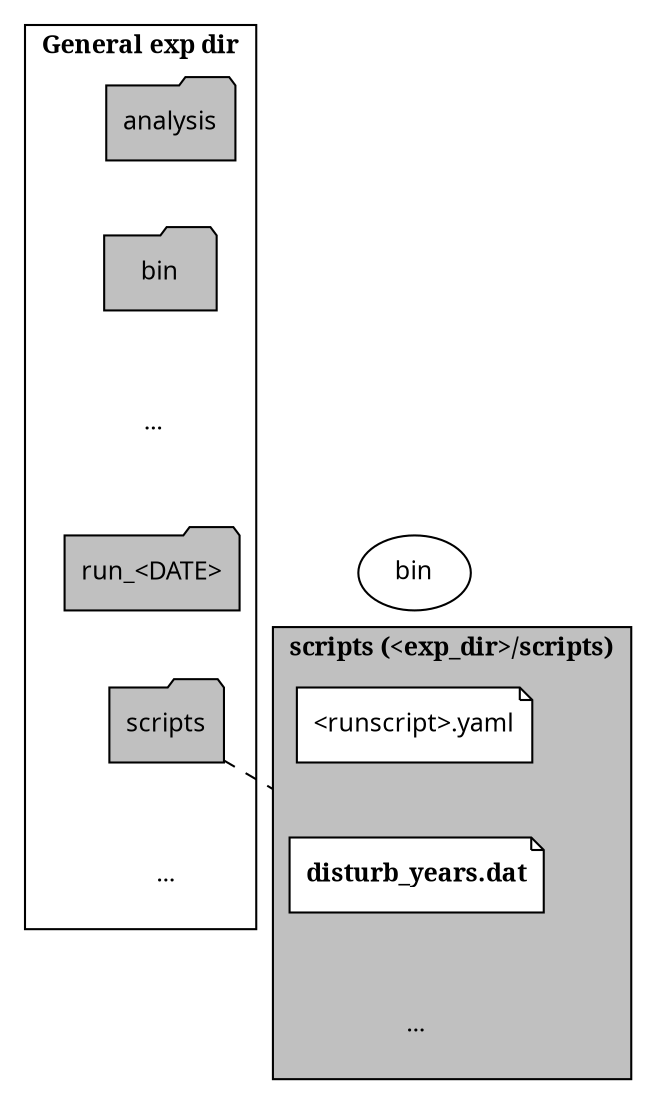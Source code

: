digraph "echam_disturbance" {
    # size="10.0";
    graph [fontname="Verdana", fontsize="12"];
    node [fontname="Verdana", fontsize="12"];
    edge [fontname="Sans", fontsize="12"];
    rankdir="TB";
    compound=true;

    # GENERAL FOLDER SUBGROUP
    subgraph cluster0
    {
        label="General exp dir";
        node [style=filled];
        fontname="bold";
        color=black;

        # SUBFOLDERS
        ane [label="analysis", shape="folder", fillcolor="gray", style=filled];
        bie [label="bin", shape="folder", fillcolor="gray", style=filled];
        dt1 [label="...", shape="none", size=15, fillcolor="white"];
        rue [label="run_<DATE>", shape="folder", fillcolor="gray", style=filled];
        sce [label="scripts", shape="folder", fillcolor="gray", style=filled];
        dt2 [label="...", shape="none", size=15, fillcolor="white"];

        # VERTICAL ALIGNMENT OF SUBFOLDERS
        ane -> bie -> dt1 -> rue -> sce -> dt2[style=invis];
    }

    # SCRIPS FOLDER SUBGROUP
    subgraph cluster1
    {
        label="scripts (<exp_dir>/scripts)";
        node [style=filled];
        fontname="bold";
        style=filled;
        color=black;
        fillcolor=gray;

        # SUBFOLDERS
        run [label="<runscript>.yaml", shape="note", fillcolor="white", style=filled];
        diy [label="disturb_years.dat", shape="note", fontname="bold", fillcolor="white", style=filled];
        pt3 [label="...", shape="none", size=15, fillcolor="gray"];

        # VERTICAL ALIGNMENT OF SUBFOLDERS
        run -> diy -> pt3[style=invis];
    }

    # LINK SCRIPTS FOLDER WITH THE SCRIPTS FOLDER GROUP (DASHED LINE). lhead_cluster MAKES THE LINE TO STOP AT THE SCRIPTS FODLER CLUSTER
    sce -> diy[lhead=cluster1, dir=none, style=dashed, constrain=false];
    ane -> run[style=invis];
    bin -> run[style=invis];
}
